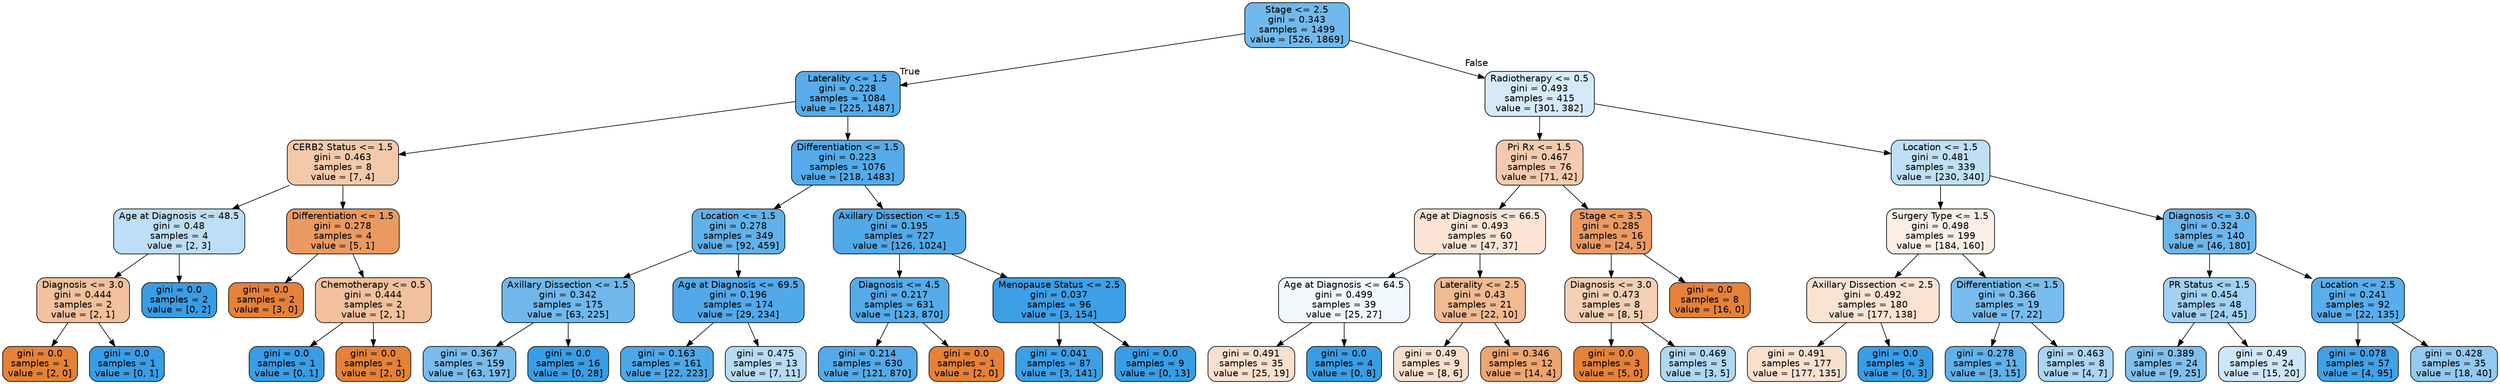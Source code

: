 digraph Tree {
node [shape=box, style="filled, rounded", color="black", fontname=helvetica] ;
edge [fontname=helvetica] ;
0 [label="Stage <= 2.5\ngini = 0.343\nsamples = 1499\nvalue = [526, 1869]", fillcolor="#399de5b7"] ;
1 [label="Laterality <= 1.5\ngini = 0.228\nsamples = 1084\nvalue = [225, 1487]", fillcolor="#399de5d8"] ;
0 -> 1 [labeldistance=2.5, labelangle=45, headlabel="True"] ;
2 [label="CERB2 Status <= 1.5\ngini = 0.463\nsamples = 8\nvalue = [7, 4]", fillcolor="#e581396d"] ;
1 -> 2 ;
3 [label="Age at Diagnosis <= 48.5\ngini = 0.48\nsamples = 4\nvalue = [2, 3]", fillcolor="#399de555"] ;
2 -> 3 ;
4 [label="Diagnosis <= 3.0\ngini = 0.444\nsamples = 2\nvalue = [2, 1]", fillcolor="#e581397f"] ;
3 -> 4 ;
5 [label="gini = 0.0\nsamples = 1\nvalue = [2, 0]", fillcolor="#e58139ff"] ;
4 -> 5 ;
6 [label="gini = 0.0\nsamples = 1\nvalue = [0, 1]", fillcolor="#399de5ff"] ;
4 -> 6 ;
7 [label="gini = 0.0\nsamples = 2\nvalue = [0, 2]", fillcolor="#399de5ff"] ;
3 -> 7 ;
8 [label="Differentiation <= 1.5\ngini = 0.278\nsamples = 4\nvalue = [5, 1]", fillcolor="#e58139cc"] ;
2 -> 8 ;
9 [label="gini = 0.0\nsamples = 2\nvalue = [3, 0]", fillcolor="#e58139ff"] ;
8 -> 9 ;
10 [label="Chemotherapy <= 0.5\ngini = 0.444\nsamples = 2\nvalue = [2, 1]", fillcolor="#e581397f"] ;
8 -> 10 ;
11 [label="gini = 0.0\nsamples = 1\nvalue = [0, 1]", fillcolor="#399de5ff"] ;
10 -> 11 ;
12 [label="gini = 0.0\nsamples = 1\nvalue = [2, 0]", fillcolor="#e58139ff"] ;
10 -> 12 ;
13 [label="Differentiation <= 1.5\ngini = 0.223\nsamples = 1076\nvalue = [218, 1483]", fillcolor="#399de5da"] ;
1 -> 13 ;
14 [label="Location <= 1.5\ngini = 0.278\nsamples = 349\nvalue = [92, 459]", fillcolor="#399de5cc"] ;
13 -> 14 ;
15 [label="Axillary Dissection <= 1.5\ngini = 0.342\nsamples = 175\nvalue = [63, 225]", fillcolor="#399de5b8"] ;
14 -> 15 ;
16 [label="gini = 0.367\nsamples = 159\nvalue = [63, 197]", fillcolor="#399de5ad"] ;
15 -> 16 ;
17 [label="gini = 0.0\nsamples = 16\nvalue = [0, 28]", fillcolor="#399de5ff"] ;
15 -> 17 ;
18 [label="Age at Diagnosis <= 69.5\ngini = 0.196\nsamples = 174\nvalue = [29, 234]", fillcolor="#399de5df"] ;
14 -> 18 ;
19 [label="gini = 0.163\nsamples = 161\nvalue = [22, 223]", fillcolor="#399de5e6"] ;
18 -> 19 ;
20 [label="gini = 0.475\nsamples = 13\nvalue = [7, 11]", fillcolor="#399de55d"] ;
18 -> 20 ;
21 [label="Axillary Dissection <= 1.5\ngini = 0.195\nsamples = 727\nvalue = [126, 1024]", fillcolor="#399de5e0"] ;
13 -> 21 ;
22 [label="Diagnosis <= 4.5\ngini = 0.217\nsamples = 631\nvalue = [123, 870]", fillcolor="#399de5db"] ;
21 -> 22 ;
23 [label="gini = 0.214\nsamples = 630\nvalue = [121, 870]", fillcolor="#399de5dc"] ;
22 -> 23 ;
24 [label="gini = 0.0\nsamples = 1\nvalue = [2, 0]", fillcolor="#e58139ff"] ;
22 -> 24 ;
25 [label="Menopause Status <= 2.5\ngini = 0.037\nsamples = 96\nvalue = [3, 154]", fillcolor="#399de5fa"] ;
21 -> 25 ;
26 [label="gini = 0.041\nsamples = 87\nvalue = [3, 141]", fillcolor="#399de5fa"] ;
25 -> 26 ;
27 [label="gini = 0.0\nsamples = 9\nvalue = [0, 13]", fillcolor="#399de5ff"] ;
25 -> 27 ;
28 [label="Radiotherapy <= 0.5\ngini = 0.493\nsamples = 415\nvalue = [301, 382]", fillcolor="#399de536"] ;
0 -> 28 [labeldistance=2.5, labelangle=-45, headlabel="False"] ;
29 [label="Pri Rx <= 1.5\ngini = 0.467\nsamples = 76\nvalue = [71, 42]", fillcolor="#e5813968"] ;
28 -> 29 ;
30 [label="Age at Diagnosis <= 66.5\ngini = 0.493\nsamples = 60\nvalue = [47, 37]", fillcolor="#e5813936"] ;
29 -> 30 ;
31 [label="Age at Diagnosis <= 64.5\ngini = 0.499\nsamples = 39\nvalue = [25, 27]", fillcolor="#399de513"] ;
30 -> 31 ;
32 [label="gini = 0.491\nsamples = 35\nvalue = [25, 19]", fillcolor="#e581393d"] ;
31 -> 32 ;
33 [label="gini = 0.0\nsamples = 4\nvalue = [0, 8]", fillcolor="#399de5ff"] ;
31 -> 33 ;
34 [label="Laterality <= 2.5\ngini = 0.43\nsamples = 21\nvalue = [22, 10]", fillcolor="#e581398b"] ;
30 -> 34 ;
35 [label="gini = 0.49\nsamples = 9\nvalue = [8, 6]", fillcolor="#e5813940"] ;
34 -> 35 ;
36 [label="gini = 0.346\nsamples = 12\nvalue = [14, 4]", fillcolor="#e58139b6"] ;
34 -> 36 ;
37 [label="Stage <= 3.5\ngini = 0.285\nsamples = 16\nvalue = [24, 5]", fillcolor="#e58139ca"] ;
29 -> 37 ;
38 [label="Diagnosis <= 3.0\ngini = 0.473\nsamples = 8\nvalue = [8, 5]", fillcolor="#e5813960"] ;
37 -> 38 ;
39 [label="gini = 0.0\nsamples = 3\nvalue = [5, 0]", fillcolor="#e58139ff"] ;
38 -> 39 ;
40 [label="gini = 0.469\nsamples = 5\nvalue = [3, 5]", fillcolor="#399de566"] ;
38 -> 40 ;
41 [label="gini = 0.0\nsamples = 8\nvalue = [16, 0]", fillcolor="#e58139ff"] ;
37 -> 41 ;
42 [label="Location <= 1.5\ngini = 0.481\nsamples = 339\nvalue = [230, 340]", fillcolor="#399de552"] ;
28 -> 42 ;
43 [label="Surgery Type <= 1.5\ngini = 0.498\nsamples = 199\nvalue = [184, 160]", fillcolor="#e5813921"] ;
42 -> 43 ;
44 [label="Axillary Dissection <= 2.5\ngini = 0.492\nsamples = 180\nvalue = [177, 138]", fillcolor="#e5813938"] ;
43 -> 44 ;
45 [label="gini = 0.491\nsamples = 177\nvalue = [177, 135]", fillcolor="#e581393d"] ;
44 -> 45 ;
46 [label="gini = 0.0\nsamples = 3\nvalue = [0, 3]", fillcolor="#399de5ff"] ;
44 -> 46 ;
47 [label="Differentiation <= 1.5\ngini = 0.366\nsamples = 19\nvalue = [7, 22]", fillcolor="#399de5ae"] ;
43 -> 47 ;
48 [label="gini = 0.278\nsamples = 11\nvalue = [3, 15]", fillcolor="#399de5cc"] ;
47 -> 48 ;
49 [label="gini = 0.463\nsamples = 8\nvalue = [4, 7]", fillcolor="#399de56d"] ;
47 -> 49 ;
50 [label="Diagnosis <= 3.0\ngini = 0.324\nsamples = 140\nvalue = [46, 180]", fillcolor="#399de5be"] ;
42 -> 50 ;
51 [label="PR Status <= 1.5\ngini = 0.454\nsamples = 48\nvalue = [24, 45]", fillcolor="#399de577"] ;
50 -> 51 ;
52 [label="gini = 0.389\nsamples = 24\nvalue = [9, 25]", fillcolor="#399de5a3"] ;
51 -> 52 ;
53 [label="gini = 0.49\nsamples = 24\nvalue = [15, 20]", fillcolor="#399de540"] ;
51 -> 53 ;
54 [label="Location <= 2.5\ngini = 0.241\nsamples = 92\nvalue = [22, 135]", fillcolor="#399de5d5"] ;
50 -> 54 ;
55 [label="gini = 0.078\nsamples = 57\nvalue = [4, 95]", fillcolor="#399de5f4"] ;
54 -> 55 ;
56 [label="gini = 0.428\nsamples = 35\nvalue = [18, 40]", fillcolor="#399de58c"] ;
54 -> 56 ;
}